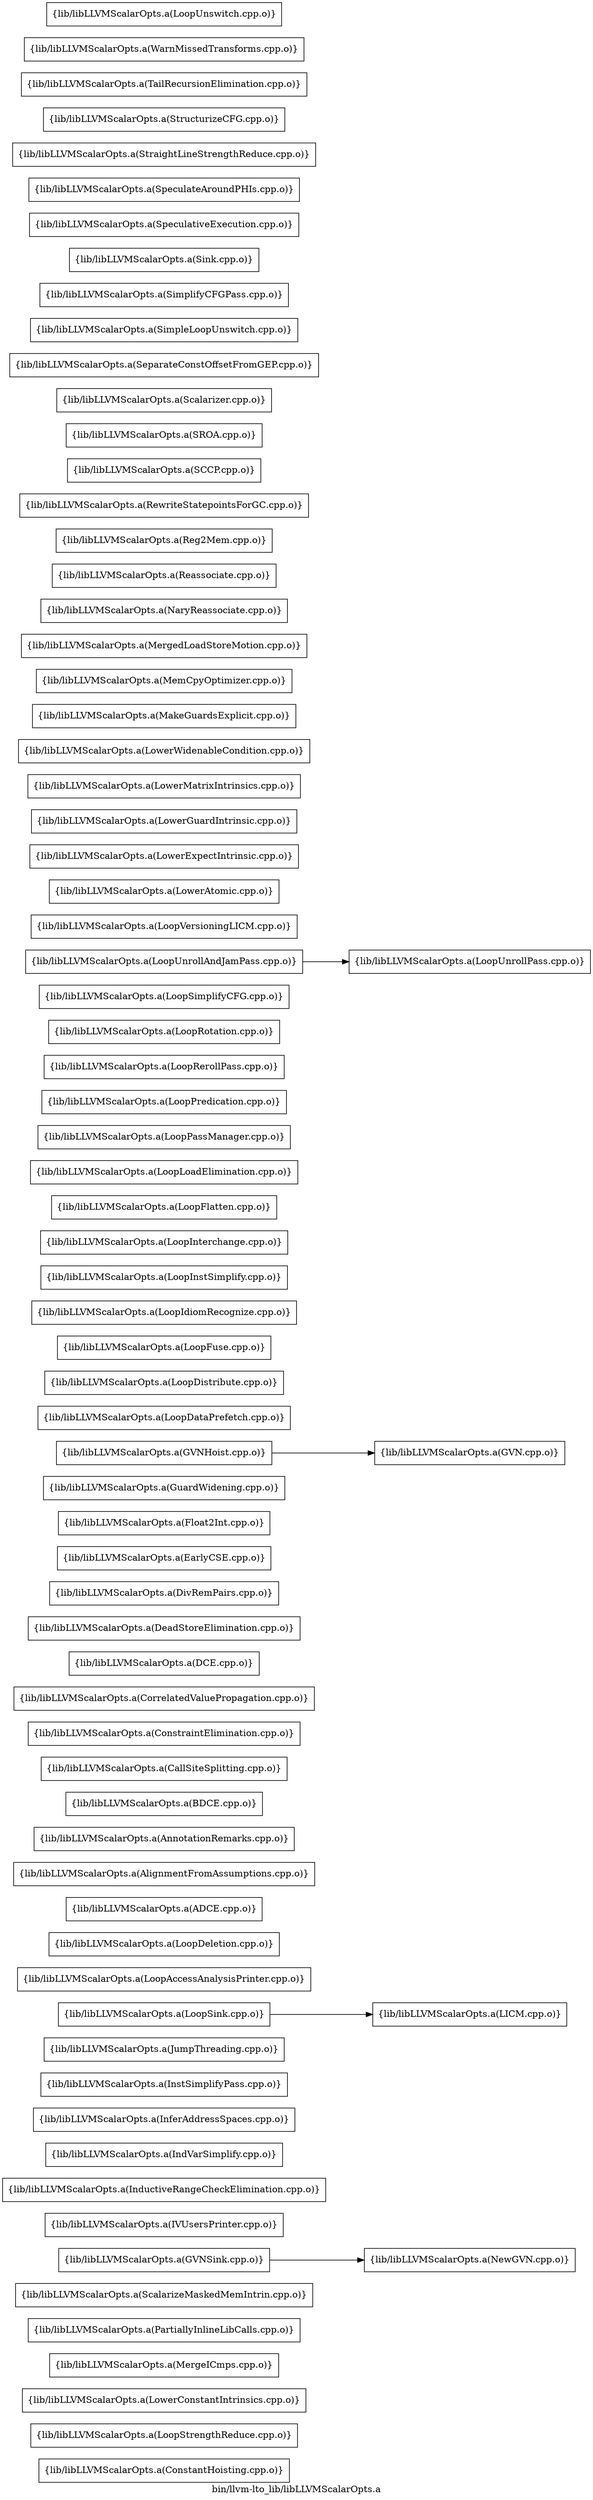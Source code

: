 digraph "bin/llvm-lto_lib/libLLVMScalarOpts.a" {
	label="bin/llvm-lto_lib/libLLVMScalarOpts.a";
	rankdir=LR;

	Node0x562785392288 [shape=record,shape=box,group=0,label="{lib/libLLVMScalarOpts.a(ConstantHoisting.cpp.o)}"];
	Node0x562785398778 [shape=record,shape=box,group=0,label="{lib/libLLVMScalarOpts.a(LoopStrengthReduce.cpp.o)}"];
	Node0x56278539d2c8 [shape=record,shape=box,group=0,label="{lib/libLLVMScalarOpts.a(LowerConstantIntrinsics.cpp.o)}"];
	Node0x5627853a7868 [shape=record,shape=box,group=0,label="{lib/libLLVMScalarOpts.a(MergeICmps.cpp.o)}"];
	Node0x5627853a6cd8 [shape=record,shape=box,group=0,label="{lib/libLLVMScalarOpts.a(PartiallyInlineLibCalls.cpp.o)}"];
	Node0x5627853931d8 [shape=record,shape=box,group=0,label="{lib/libLLVMScalarOpts.a(ScalarizeMaskedMemIntrin.cpp.o)}"];
	Node0x5627853adcb8 [shape=record,shape=box,group=0,label="{lib/libLLVMScalarOpts.a(GVNSink.cpp.o)}"];
	Node0x5627853adcb8 -> Node0x5627853a60a8;
	Node0x5627853ae488 [shape=record,shape=box,group=0,label="{lib/libLLVMScalarOpts.a(IVUsersPrinter.cpp.o)}"];
	Node0x5627853af5b8 [shape=record,shape=box,group=0,label="{lib/libLLVMScalarOpts.a(InductiveRangeCheckElimination.cpp.o)}"];
	Node0x5627853afd38 [shape=record,shape=box,group=0,label="{lib/libLLVMScalarOpts.a(IndVarSimplify.cpp.o)}"];
	Node0x5627853af658 [shape=record,shape=box,group=0,label="{lib/libLLVMScalarOpts.a(InferAddressSpaces.cpp.o)}"];
	Node0x5627853b06e8 [shape=record,shape=box,group=0,label="{lib/libLLVMScalarOpts.a(InstSimplifyPass.cpp.o)}"];
	Node0x5627853b12c8 [shape=record,shape=box,group=0,label="{lib/libLLVMScalarOpts.a(JumpThreading.cpp.o)}"];
	Node0x5627853b0b98 [shape=record,shape=box,group=0,label="{lib/libLLVMScalarOpts.a(LICM.cpp.o)}"];
	Node0x5627853b17c8 [shape=record,shape=box,group=0,label="{lib/libLLVMScalarOpts.a(LoopAccessAnalysisPrinter.cpp.o)}"];
	Node0x5627853b23a8 [shape=record,shape=box,group=0,label="{lib/libLLVMScalarOpts.a(LoopSink.cpp.o)}"];
	Node0x5627853b23a8 -> Node0x5627853b0b98;
	Node0x5627853b3118 [shape=record,shape=box,group=0,label="{lib/libLLVMScalarOpts.a(LoopDeletion.cpp.o)}"];
	Node0x5627853a5608 [shape=record,shape=box,group=0,label="{lib/libLLVMScalarOpts.a(ADCE.cpp.o)}"];
	Node0x5627853a50b8 [shape=record,shape=box,group=0,label="{lib/libLLVMScalarOpts.a(AlignmentFromAssumptions.cpp.o)}"];
	Node0x5627853a4848 [shape=record,shape=box,group=0,label="{lib/libLLVMScalarOpts.a(AnnotationRemarks.cpp.o)}"];
	Node0x5627853a4168 [shape=record,shape=box,group=0,label="{lib/libLLVMScalarOpts.a(BDCE.cpp.o)}"];
	Node0x5627853a3a38 [shape=record,shape=box,group=0,label="{lib/libLLVMScalarOpts.a(CallSiteSplitting.cpp.o)}"];
	Node0x562785392918 [shape=record,shape=box,group=0,label="{lib/libLLVMScalarOpts.a(ConstraintElimination.cpp.o)}"];
	Node0x562785393278 [shape=record,shape=box,group=0,label="{lib/libLLVMScalarOpts.a(CorrelatedValuePropagation.cpp.o)}"];
	Node0x562785390ca8 [shape=record,shape=box,group=0,label="{lib/libLLVMScalarOpts.a(DCE.cpp.o)}"];
	Node0x562785391bf8 [shape=record,shape=box,group=0,label="{lib/libLLVMScalarOpts.a(DeadStoreElimination.cpp.o)}"];
	Node0x562785391f68 [shape=record,shape=box,group=0,label="{lib/libLLVMScalarOpts.a(DivRemPairs.cpp.o)}"];
	Node0x562785390488 [shape=record,shape=box,group=0,label="{lib/libLLVMScalarOpts.a(EarlyCSE.cpp.o)}"];
	Node0x562785390668 [shape=record,shape=box,group=0,label="{lib/libLLVMScalarOpts.a(Float2Int.cpp.o)}"];
	Node0x562785390988 [shape=record,shape=box,group=0,label="{lib/libLLVMScalarOpts.a(GuardWidening.cpp.o)}"];
	Node0x56278538ee08 [shape=record,shape=box,group=0,label="{lib/libLLVMScalarOpts.a(GVN.cpp.o)}"];
	Node0x56278538f358 [shape=record,shape=box,group=0,label="{lib/libLLVMScalarOpts.a(GVNHoist.cpp.o)}"];
	Node0x56278538f358 -> Node0x56278538ee08;
	Node0x5627853b1048 [shape=record,shape=box,group=0,label="{lib/libLLVMScalarOpts.a(LoopDataPrefetch.cpp.o)}"];
	Node0x5627853b0af8 [shape=record,shape=box,group=0,label="{lib/libLLVMScalarOpts.a(LoopDistribute.cpp.o)}"];
	Node0x5627853b0878 [shape=record,shape=box,group=0,label="{lib/libLLVMScalarOpts.a(LoopFuse.cpp.o)}"];
	Node0x5627853b23f8 [shape=record,shape=box,group=0,label="{lib/libLLVMScalarOpts.a(LoopIdiomRecognize.cpp.o)}"];
	Node0x5627853b2128 [shape=record,shape=box,group=0,label="{lib/libLLVMScalarOpts.a(LoopInstSimplify.cpp.o)}"];
	Node0x5627853b1548 [shape=record,shape=box,group=0,label="{lib/libLLVMScalarOpts.a(LoopInterchange.cpp.o)}"];
	Node0x5627853ae7a8 [shape=record,shape=box,group=0,label="{lib/libLLVMScalarOpts.a(LoopFlatten.cpp.o)}"];
	Node0x5627853adf88 [shape=record,shape=box,group=0,label="{lib/libLLVMScalarOpts.a(LoopLoadElimination.cpp.o)}"];
	Node0x5627853ad858 [shape=record,shape=box,group=0,label="{lib/libLLVMScalarOpts.a(LoopPassManager.cpp.o)}"];
	Node0x5627853afc98 [shape=record,shape=box,group=0,label="{lib/libLLVMScalarOpts.a(LoopPredication.cpp.o)}"];
	Node0x5627853af518 [shape=record,shape=box,group=0,label="{lib/libLLVMScalarOpts.a(LoopRerollPass.cpp.o)}"];
	Node0x5627853996c8 [shape=record,shape=box,group=0,label="{lib/libLLVMScalarOpts.a(LoopRotation.cpp.o)}"];
	Node0x5627853989a8 [shape=record,shape=box,group=0,label="{lib/libLLVMScalarOpts.a(LoopSimplifyCFG.cpp.o)}"];
	Node0x56278539a348 [shape=record,shape=box,group=0,label="{lib/libLLVMScalarOpts.a(LoopUnrollPass.cpp.o)}"];
	Node0x562785399df8 [shape=record,shape=box,group=0,label="{lib/libLLVMScalarOpts.a(LoopUnrollAndJamPass.cpp.o)}"];
	Node0x562785399df8 -> Node0x56278539a348;
	Node0x56278539b6f8 [shape=record,shape=box,group=0,label="{lib/libLLVMScalarOpts.a(LoopVersioningLICM.cpp.o)}"];
	Node0x56278539b478 [shape=record,shape=box,group=0,label="{lib/libLLVMScalarOpts.a(LowerAtomic.cpp.o)}"];
	Node0x56278539caa8 [shape=record,shape=box,group=0,label="{lib/libLLVMScalarOpts.a(LowerExpectIntrinsic.cpp.o)}"];
	Node0x56278539c288 [shape=record,shape=box,group=0,label="{lib/libLLVMScalarOpts.a(LowerGuardIntrinsic.cpp.o)}"];
	Node0x5627853a5ab8 [shape=record,shape=box,group=0,label="{lib/libLLVMScalarOpts.a(LowerMatrixIntrinsics.cpp.o)}"];
	Node0x5627853a3a88 [shape=record,shape=box,group=0,label="{lib/libLLVMScalarOpts.a(LowerWidenableCondition.cpp.o)}"];
	Node0x5627853a4bb8 [shape=record,shape=box,group=0,label="{lib/libLLVMScalarOpts.a(MakeGuardsExplicit.cpp.o)}"];
	Node0x5627853a4488 [shape=record,shape=box,group=0,label="{lib/libLLVMScalarOpts.a(MemCpyOptimizer.cpp.o)}"];
	Node0x5627853a8448 [shape=record,shape=box,group=0,label="{lib/libLLVMScalarOpts.a(MergedLoadStoreMotion.cpp.o)}"];
	Node0x5627853a69b8 [shape=record,shape=box,group=0,label="{lib/libLLVMScalarOpts.a(NaryReassociate.cpp.o)}"];
	Node0x5627853a60a8 [shape=record,shape=box,group=0,label="{lib/libLLVMScalarOpts.a(NewGVN.cpp.o)}"];
	Node0x5627853aa298 [shape=record,shape=box,group=0,label="{lib/libLLVMScalarOpts.a(Reassociate.cpp.o)}"];
	Node0x5627853ab008 [shape=record,shape=box,group=0,label="{lib/libLLVMScalarOpts.a(Reg2Mem.cpp.o)}"];
	Node0x562785393d68 [shape=record,shape=box,group=0,label="{lib/libLLVMScalarOpts.a(RewriteStatepointsForGC.cpp.o)}"];
	Node0x562785394448 [shape=record,shape=box,group=0,label="{lib/libLLVMScalarOpts.a(SCCP.cpp.o)}"];
	Node0x5627853924b8 [shape=record,shape=box,group=0,label="{lib/libLLVMScalarOpts.a(SROA.cpp.o)}"];
	Node0x562785392a08 [shape=record,shape=box,group=0,label="{lib/libLLVMScalarOpts.a(Scalarizer.cpp.o)}"];
	Node0x562785396298 [shape=record,shape=box,group=0,label="{lib/libLLVMScalarOpts.a(SeparateConstOffsetFromGEP.cpp.o)}"];
	Node0x562785396a68 [shape=record,shape=box,group=0,label="{lib/libLLVMScalarOpts.a(SimpleLoopUnswitch.cpp.o)}"];
	Node0x562785396e28 [shape=record,shape=box,group=0,label="{lib/libLLVMScalarOpts.a(SimplifyCFGPass.cpp.o)}"];
	Node0x562785394d08 [shape=record,shape=box,group=0,label="{lib/libLLVMScalarOpts.a(Sink.cpp.o)}"];
	Node0x562785395528 [shape=record,shape=box,group=0,label="{lib/libLLVMScalarOpts.a(SpeculativeExecution.cpp.o)}"];
	Node0x56278538ec78 [shape=record,shape=box,group=0,label="{lib/libLLVMScalarOpts.a(SpeculateAroundPHIs.cpp.o)}"];
	Node0x5627853afb58 [shape=record,shape=box,group=0,label="{lib/libLLVMScalarOpts.a(StraightLineStrengthReduce.cpp.o)}"];
	Node0x5627853b02d8 [shape=record,shape=box,group=0,label="{lib/libLLVMScalarOpts.a(StructurizeCFG.cpp.o)}"];
	Node0x5627853b1368 [shape=record,shape=box,group=0,label="{lib/libLLVMScalarOpts.a(TailRecursionElimination.cpp.o)}"];
	Node0x5627853b0c38 [shape=record,shape=box,group=0,label="{lib/libLLVMScalarOpts.a(WarnMissedTransforms.cpp.o)}"];
	Node0x562785399b78 [shape=record,shape=box,group=0,label="{lib/libLLVMScalarOpts.a(LoopUnswitch.cpp.o)}"];
}
